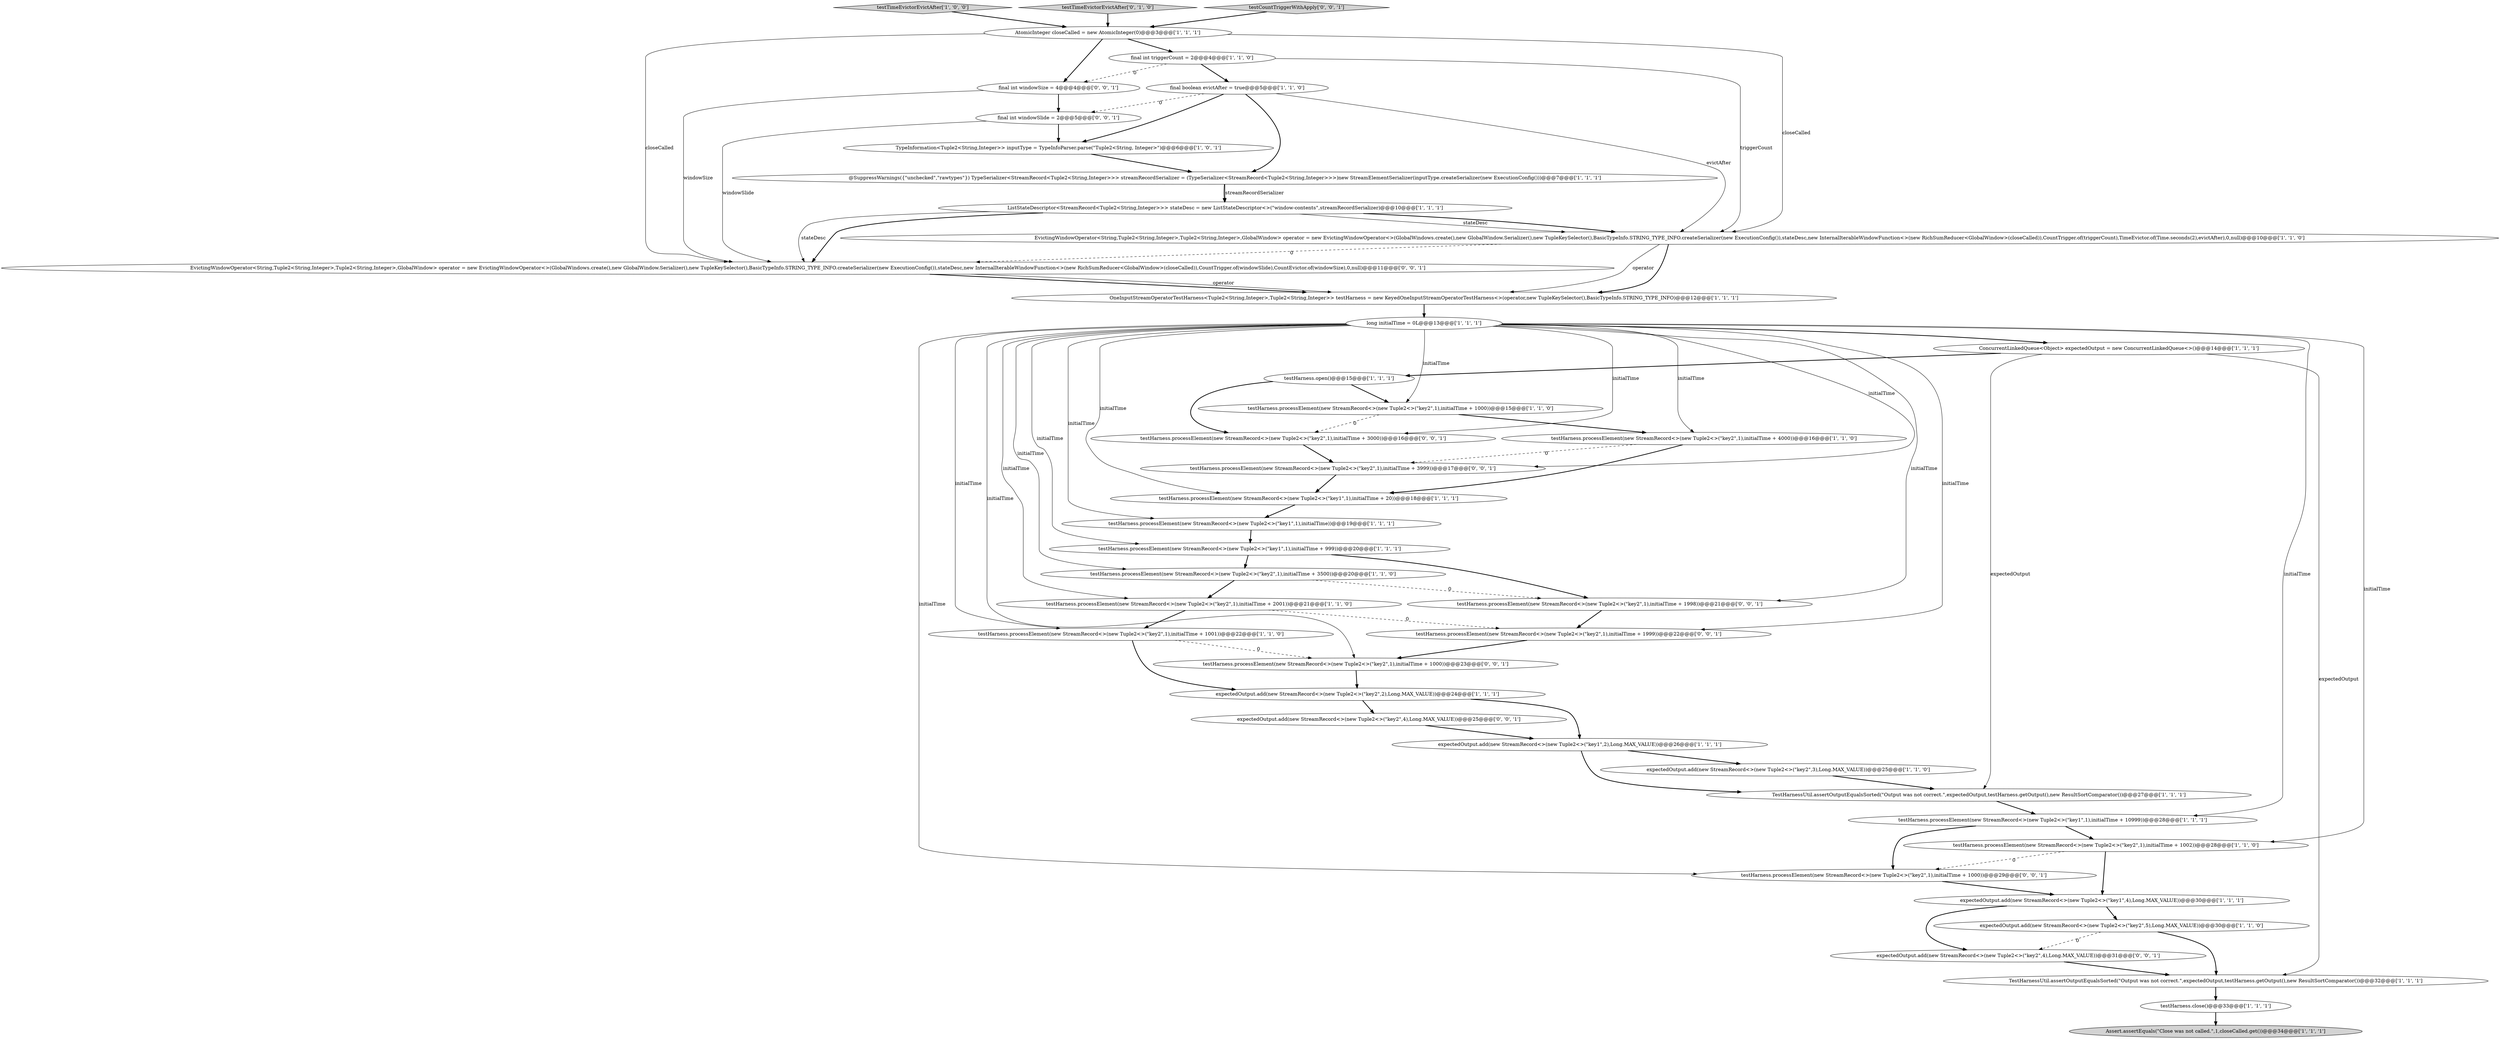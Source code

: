 digraph {
2 [style = filled, label = "long initialTime = 0L@@@13@@@['1', '1', '1']", fillcolor = white, shape = ellipse image = "AAA0AAABBB1BBB"];
28 [style = filled, label = "testHarness.processElement(new StreamRecord<>(new Tuple2<>(\"key2\",1),initialTime + 1001))@@@22@@@['1', '1', '0']", fillcolor = white, shape = ellipse image = "AAA0AAABBB1BBB"];
19 [style = filled, label = "testHarness.processElement(new StreamRecord<>(new Tuple2<>(\"key1\",1),initialTime + 20))@@@18@@@['1', '1', '1']", fillcolor = white, shape = ellipse image = "AAA0AAABBB1BBB"];
35 [style = filled, label = "EvictingWindowOperator<String,Tuple2<String,Integer>,Tuple2<String,Integer>,GlobalWindow> operator = new EvictingWindowOperator<>(GlobalWindows.create(),new GlobalWindow.Serializer(),new TupleKeySelector(),BasicTypeInfo.STRING_TYPE_INFO.createSerializer(new ExecutionConfig()),stateDesc,new InternalIterableWindowFunction<>(new RichSumReducer<GlobalWindow>(closeCalled)),CountTrigger.of(windowSlide),CountEvictor.of(windowSize),0,null)@@@11@@@['0', '0', '1']", fillcolor = white, shape = ellipse image = "AAA0AAABBB3BBB"];
13 [style = filled, label = "final boolean evictAfter = true@@@5@@@['1', '1', '0']", fillcolor = white, shape = ellipse image = "AAA0AAABBB1BBB"];
1 [style = filled, label = "expectedOutput.add(new StreamRecord<>(new Tuple2<>(\"key1\",4),Long.MAX_VALUE))@@@30@@@['1', '1', '1']", fillcolor = white, shape = ellipse image = "AAA0AAABBB1BBB"];
5 [style = filled, label = "TypeInformation<Tuple2<String,Integer>> inputType = TypeInfoParser.parse(\"Tuple2<String, Integer>\")@@@6@@@['1', '0', '1']", fillcolor = white, shape = ellipse image = "AAA0AAABBB1BBB"];
15 [style = filled, label = "expectedOutput.add(new StreamRecord<>(new Tuple2<>(\"key1\",2),Long.MAX_VALUE))@@@26@@@['1', '1', '1']", fillcolor = white, shape = ellipse image = "AAA0AAABBB1BBB"];
24 [style = filled, label = "testHarness.processElement(new StreamRecord<>(new Tuple2<>(\"key2\",1),initialTime + 4000))@@@16@@@['1', '1', '0']", fillcolor = white, shape = ellipse image = "AAA0AAABBB1BBB"];
8 [style = filled, label = "testHarness.processElement(new StreamRecord<>(new Tuple2<>(\"key1\",1),initialTime + 10999))@@@28@@@['1', '1', '1']", fillcolor = white, shape = ellipse image = "AAA0AAABBB1BBB"];
17 [style = filled, label = "TestHarnessUtil.assertOutputEqualsSorted(\"Output was not correct.\",expectedOutput,testHarness.getOutput(),new ResultSortComparator())@@@27@@@['1', '1', '1']", fillcolor = white, shape = ellipse image = "AAA0AAABBB1BBB"];
36 [style = filled, label = "testHarness.processElement(new StreamRecord<>(new Tuple2<>(\"key2\",1),initialTime + 1000))@@@29@@@['0', '0', '1']", fillcolor = white, shape = ellipse image = "AAA0AAABBB3BBB"];
14 [style = filled, label = "EvictingWindowOperator<String,Tuple2<String,Integer>,Tuple2<String,Integer>,GlobalWindow> operator = new EvictingWindowOperator<>(GlobalWindows.create(),new GlobalWindow.Serializer(),new TupleKeySelector(),BasicTypeInfo.STRING_TYPE_INFO.createSerializer(new ExecutionConfig()),stateDesc,new InternalIterableWindowFunction<>(new RichSumReducer<GlobalWindow>(closeCalled)),CountTrigger.of(triggerCount),TimeEvictor.of(Time.seconds(2),evictAfter),0,null)@@@10@@@['1', '1', '0']", fillcolor = white, shape = ellipse image = "AAA0AAABBB1BBB"];
39 [style = filled, label = "final int windowSize = 4@@@4@@@['0', '0', '1']", fillcolor = white, shape = ellipse image = "AAA0AAABBB3BBB"];
27 [style = filled, label = "final int triggerCount = 2@@@4@@@['1', '1', '0']", fillcolor = white, shape = ellipse image = "AAA0AAABBB1BBB"];
41 [style = filled, label = "expectedOutput.add(new StreamRecord<>(new Tuple2<>(\"key2\",4),Long.MAX_VALUE))@@@25@@@['0', '0', '1']", fillcolor = white, shape = ellipse image = "AAA0AAABBB3BBB"];
16 [style = filled, label = "@SuppressWarnings({\"unchecked\",\"rawtypes\"}) TypeSerializer<StreamRecord<Tuple2<String,Integer>>> streamRecordSerializer = (TypeSerializer<StreamRecord<Tuple2<String,Integer>>>)new StreamElementSerializer(inputType.createSerializer(new ExecutionConfig()))@@@7@@@['1', '1', '1']", fillcolor = white, shape = ellipse image = "AAA0AAABBB1BBB"];
9 [style = filled, label = "expectedOutput.add(new StreamRecord<>(new Tuple2<>(\"key2\",2),Long.MAX_VALUE))@@@24@@@['1', '1', '1']", fillcolor = white, shape = ellipse image = "AAA0AAABBB1BBB"];
10 [style = filled, label = "testHarness.processElement(new StreamRecord<>(new Tuple2<>(\"key1\",1),initialTime))@@@19@@@['1', '1', '1']", fillcolor = white, shape = ellipse image = "AAA0AAABBB1BBB"];
32 [style = filled, label = "final int windowSlide = 2@@@5@@@['0', '0', '1']", fillcolor = white, shape = ellipse image = "AAA0AAABBB3BBB"];
3 [style = filled, label = "testTimeEvictorEvictAfter['1', '0', '0']", fillcolor = lightgray, shape = diamond image = "AAA0AAABBB1BBB"];
29 [style = filled, label = "TestHarnessUtil.assertOutputEqualsSorted(\"Output was not correct.\",expectedOutput,testHarness.getOutput(),new ResultSortComparator())@@@32@@@['1', '1', '1']", fillcolor = white, shape = ellipse image = "AAA0AAABBB1BBB"];
0 [style = filled, label = "testHarness.processElement(new StreamRecord<>(new Tuple2<>(\"key1\",1),initialTime + 999))@@@20@@@['1', '1', '1']", fillcolor = white, shape = ellipse image = "AAA0AAABBB1BBB"];
40 [style = filled, label = "testHarness.processElement(new StreamRecord<>(new Tuple2<>(\"key2\",1),initialTime + 1999))@@@22@@@['0', '0', '1']", fillcolor = white, shape = ellipse image = "AAA0AAABBB3BBB"];
11 [style = filled, label = "testHarness.open()@@@15@@@['1', '1', '1']", fillcolor = white, shape = ellipse image = "AAA0AAABBB1BBB"];
22 [style = filled, label = "testHarness.close()@@@33@@@['1', '1', '1']", fillcolor = white, shape = ellipse image = "AAA0AAABBB1BBB"];
18 [style = filled, label = "AtomicInteger closeCalled = new AtomicInteger(0)@@@3@@@['1', '1', '1']", fillcolor = white, shape = ellipse image = "AAA0AAABBB1BBB"];
38 [style = filled, label = "testHarness.processElement(new StreamRecord<>(new Tuple2<>(\"key2\",1),initialTime + 1000))@@@23@@@['0', '0', '1']", fillcolor = white, shape = ellipse image = "AAA0AAABBB3BBB"];
31 [style = filled, label = "testTimeEvictorEvictAfter['0', '1', '0']", fillcolor = lightgray, shape = diamond image = "AAA0AAABBB2BBB"];
21 [style = filled, label = "ListStateDescriptor<StreamRecord<Tuple2<String,Integer>>> stateDesc = new ListStateDescriptor<>(\"window-contents\",streamRecordSerializer)@@@10@@@['1', '1', '1']", fillcolor = white, shape = ellipse image = "AAA0AAABBB1BBB"];
4 [style = filled, label = "testHarness.processElement(new StreamRecord<>(new Tuple2<>(\"key2\",1),initialTime + 1002))@@@28@@@['1', '1', '0']", fillcolor = white, shape = ellipse image = "AAA0AAABBB1BBB"];
6 [style = filled, label = "testHarness.processElement(new StreamRecord<>(new Tuple2<>(\"key2\",1),initialTime + 1000))@@@15@@@['1', '1', '0']", fillcolor = white, shape = ellipse image = "AAA0AAABBB1BBB"];
7 [style = filled, label = "expectedOutput.add(new StreamRecord<>(new Tuple2<>(\"key2\",3),Long.MAX_VALUE))@@@25@@@['1', '1', '0']", fillcolor = white, shape = ellipse image = "AAA0AAABBB1BBB"];
33 [style = filled, label = "testHarness.processElement(new StreamRecord<>(new Tuple2<>(\"key2\",1),initialTime + 3000))@@@16@@@['0', '0', '1']", fillcolor = white, shape = ellipse image = "AAA0AAABBB3BBB"];
25 [style = filled, label = "testHarness.processElement(new StreamRecord<>(new Tuple2<>(\"key2\",1),initialTime + 3500))@@@20@@@['1', '1', '0']", fillcolor = white, shape = ellipse image = "AAA0AAABBB1BBB"];
12 [style = filled, label = "expectedOutput.add(new StreamRecord<>(new Tuple2<>(\"key2\",5),Long.MAX_VALUE))@@@30@@@['1', '1', '0']", fillcolor = white, shape = ellipse image = "AAA0AAABBB1BBB"];
20 [style = filled, label = "testHarness.processElement(new StreamRecord<>(new Tuple2<>(\"key2\",1),initialTime + 2001))@@@21@@@['1', '1', '0']", fillcolor = white, shape = ellipse image = "AAA0AAABBB1BBB"];
30 [style = filled, label = "Assert.assertEquals(\"Close was not called.\",1,closeCalled.get())@@@34@@@['1', '1', '1']", fillcolor = lightgray, shape = ellipse image = "AAA0AAABBB1BBB"];
43 [style = filled, label = "testCountTriggerWithApply['0', '0', '1']", fillcolor = lightgray, shape = diamond image = "AAA0AAABBB3BBB"];
26 [style = filled, label = "ConcurrentLinkedQueue<Object> expectedOutput = new ConcurrentLinkedQueue<>()@@@14@@@['1', '1', '1']", fillcolor = white, shape = ellipse image = "AAA0AAABBB1BBB"];
42 [style = filled, label = "testHarness.processElement(new StreamRecord<>(new Tuple2<>(\"key2\",1),initialTime + 1998))@@@21@@@['0', '0', '1']", fillcolor = white, shape = ellipse image = "AAA0AAABBB3BBB"];
37 [style = filled, label = "testHarness.processElement(new StreamRecord<>(new Tuple2<>(\"key2\",1),initialTime + 3999))@@@17@@@['0', '0', '1']", fillcolor = white, shape = ellipse image = "AAA0AAABBB3BBB"];
23 [style = filled, label = "OneInputStreamOperatorTestHarness<Tuple2<String,Integer>,Tuple2<String,Integer>> testHarness = new KeyedOneInputStreamOperatorTestHarness<>(operator,new TupleKeySelector(),BasicTypeInfo.STRING_TYPE_INFO)@@@12@@@['1', '1', '1']", fillcolor = white, shape = ellipse image = "AAA0AAABBB1BBB"];
34 [style = filled, label = "expectedOutput.add(new StreamRecord<>(new Tuple2<>(\"key2\",4),Long.MAX_VALUE))@@@31@@@['0', '0', '1']", fillcolor = white, shape = ellipse image = "AAA0AAABBB3BBB"];
27->13 [style = bold, label=""];
2->26 [style = bold, label=""];
41->15 [style = bold, label=""];
16->21 [style = solid, label="streamRecordSerializer"];
20->40 [style = dashed, label="0"];
2->10 [style = solid, label="initialTime"];
27->14 [style = solid, label="triggerCount"];
28->9 [style = bold, label=""];
43->18 [style = bold, label=""];
40->38 [style = bold, label=""];
26->11 [style = bold, label=""];
22->30 [style = bold, label=""];
3->18 [style = bold, label=""];
35->23 [style = bold, label=""];
15->17 [style = bold, label=""];
8->36 [style = bold, label=""];
21->35 [style = solid, label="stateDesc"];
4->36 [style = dashed, label="0"];
0->25 [style = bold, label=""];
18->14 [style = solid, label="closeCalled"];
1->12 [style = bold, label=""];
11->33 [style = bold, label=""];
2->36 [style = solid, label="initialTime"];
8->4 [style = bold, label=""];
21->35 [style = bold, label=""];
13->14 [style = solid, label="evictAfter"];
24->19 [style = bold, label=""];
2->4 [style = solid, label="initialTime"];
0->42 [style = bold, label=""];
25->42 [style = dashed, label="0"];
2->38 [style = solid, label="initialTime"];
2->24 [style = solid, label="initialTime"];
13->16 [style = bold, label=""];
42->40 [style = bold, label=""];
6->33 [style = dashed, label="0"];
13->32 [style = dashed, label="0"];
2->42 [style = solid, label="initialTime"];
12->29 [style = bold, label=""];
2->28 [style = solid, label="initialTime"];
10->0 [style = bold, label=""];
13->5 [style = bold, label=""];
2->0 [style = solid, label="initialTime"];
14->35 [style = dashed, label="0"];
2->33 [style = solid, label="initialTime"];
12->34 [style = dashed, label="0"];
39->35 [style = solid, label="windowSize"];
2->6 [style = solid, label="initialTime"];
17->8 [style = bold, label=""];
34->29 [style = bold, label=""];
2->37 [style = solid, label="initialTime"];
2->20 [style = solid, label="initialTime"];
7->17 [style = bold, label=""];
26->17 [style = solid, label="expectedOutput"];
21->14 [style = solid, label="stateDesc"];
38->9 [style = bold, label=""];
19->10 [style = bold, label=""];
6->24 [style = bold, label=""];
18->35 [style = solid, label="closeCalled"];
5->16 [style = bold, label=""];
25->20 [style = bold, label=""];
24->37 [style = dashed, label="0"];
1->34 [style = bold, label=""];
14->23 [style = bold, label=""];
18->39 [style = bold, label=""];
27->39 [style = dashed, label="0"];
39->32 [style = bold, label=""];
35->23 [style = solid, label="operator"];
4->1 [style = bold, label=""];
23->2 [style = bold, label=""];
33->37 [style = bold, label=""];
14->23 [style = solid, label="operator"];
2->8 [style = solid, label="initialTime"];
28->38 [style = dashed, label="0"];
21->14 [style = bold, label=""];
32->5 [style = bold, label=""];
15->7 [style = bold, label=""];
32->35 [style = solid, label="windowSlide"];
11->6 [style = bold, label=""];
20->28 [style = bold, label=""];
26->29 [style = solid, label="expectedOutput"];
31->18 [style = bold, label=""];
2->25 [style = solid, label="initialTime"];
36->1 [style = bold, label=""];
9->41 [style = bold, label=""];
18->27 [style = bold, label=""];
2->19 [style = solid, label="initialTime"];
9->15 [style = bold, label=""];
16->21 [style = bold, label=""];
37->19 [style = bold, label=""];
29->22 [style = bold, label=""];
2->40 [style = solid, label="initialTime"];
}
